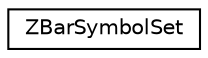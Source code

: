 digraph G
{
  edge [fontname="Helvetica",fontsize="10",labelfontname="Helvetica",labelfontsize="10"];
  node [fontname="Helvetica",fontsize="10",shape=record];
  rankdir=LR;
  Node1 [label="ZBarSymbolSet",height=0.2,width=0.4,color="black", fillcolor="white", style="filled",URL="$interface_z_bar_symbol_set.html"];
}
